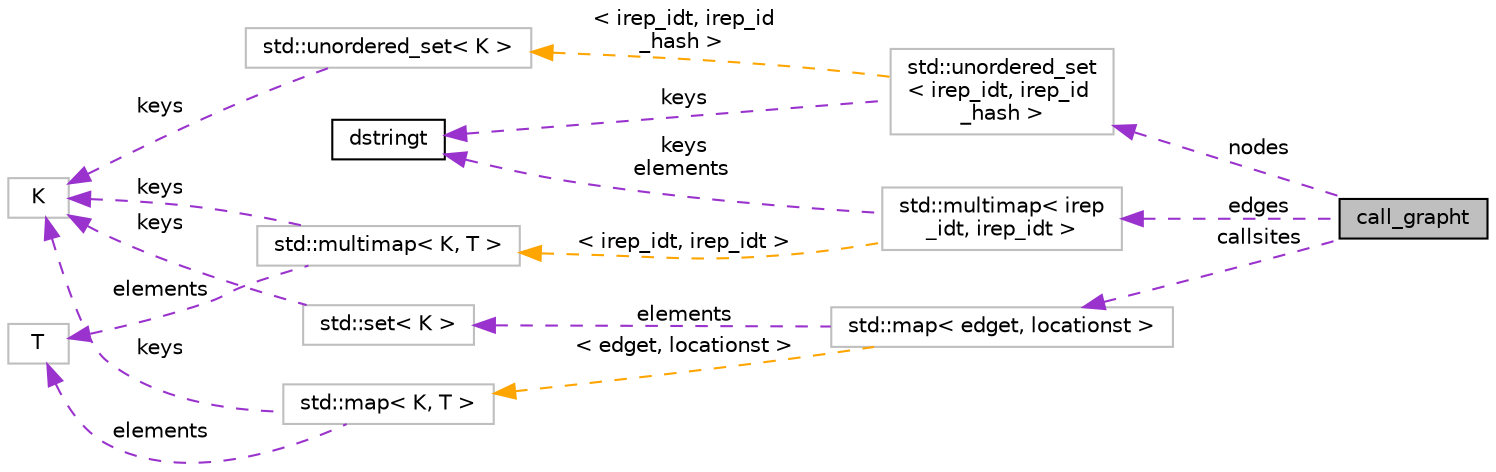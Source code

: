 digraph "call_grapht"
{
 // LATEX_PDF_SIZE
  bgcolor="transparent";
  edge [fontname="Helvetica",fontsize="10",labelfontname="Helvetica",labelfontsize="10"];
  node [fontname="Helvetica",fontsize="10",shape=record];
  rankdir="LR";
  Node1 [label="call_grapht",height=0.2,width=0.4,color="black", fillcolor="grey75", style="filled", fontcolor="black",tooltip="A call graph (https://en.wikipedia.org/wiki/Call_graph) for a GOTO model or GOTO functions collection..."];
  Node2 -> Node1 [dir="back",color="darkorchid3",fontsize="10",style="dashed",label=" edges" ,fontname="Helvetica"];
  Node2 [label="std::multimap\< irep\l_idt, irep_idt \>",height=0.2,width=0.4,color="grey75",tooltip=" "];
  Node3 -> Node2 [dir="back",color="darkorchid3",fontsize="10",style="dashed",label=" keys\nelements" ,fontname="Helvetica"];
  Node3 [label="dstringt",height=0.2,width=0.4,color="black",URL="$classdstringt.html",tooltip="dstringt has one field, an unsigned integer no which is an index into a static table of strings."];
  Node4 -> Node2 [dir="back",color="orange",fontsize="10",style="dashed",label=" \< irep_idt, irep_idt \>" ,fontname="Helvetica"];
  Node4 [label="std::multimap\< K, T \>",height=0.2,width=0.4,color="grey75",tooltip="STL class."];
  Node5 -> Node4 [dir="back",color="darkorchid3",fontsize="10",style="dashed",label=" keys" ,fontname="Helvetica"];
  Node5 [label="K",height=0.2,width=0.4,color="grey75",tooltip=" "];
  Node6 -> Node4 [dir="back",color="darkorchid3",fontsize="10",style="dashed",label=" elements" ,fontname="Helvetica"];
  Node6 [label="T",height=0.2,width=0.4,color="grey75",tooltip=" "];
  Node7 -> Node1 [dir="back",color="darkorchid3",fontsize="10",style="dashed",label=" callsites" ,fontname="Helvetica"];
  Node7 [label="std::map\< edget, locationst \>",height=0.2,width=0.4,color="grey75",tooltip=" "];
  Node8 -> Node7 [dir="back",color="darkorchid3",fontsize="10",style="dashed",label=" elements" ,fontname="Helvetica"];
  Node8 [label="std::set\< K \>",height=0.2,width=0.4,color="grey75",tooltip="STL class."];
  Node5 -> Node8 [dir="back",color="darkorchid3",fontsize="10",style="dashed",label=" keys" ,fontname="Helvetica"];
  Node9 -> Node7 [dir="back",color="orange",fontsize="10",style="dashed",label=" \< edget, locationst \>" ,fontname="Helvetica"];
  Node9 [label="std::map\< K, T \>",height=0.2,width=0.4,color="grey75",tooltip="STL class."];
  Node5 -> Node9 [dir="back",color="darkorchid3",fontsize="10",style="dashed",label=" keys" ,fontname="Helvetica"];
  Node6 -> Node9 [dir="back",color="darkorchid3",fontsize="10",style="dashed",label=" elements" ,fontname="Helvetica"];
  Node10 -> Node1 [dir="back",color="darkorchid3",fontsize="10",style="dashed",label=" nodes" ,fontname="Helvetica"];
  Node10 [label="std::unordered_set\l\< irep_idt, irep_id\l_hash \>",height=0.2,width=0.4,color="grey75",tooltip=" "];
  Node3 -> Node10 [dir="back",color="darkorchid3",fontsize="10",style="dashed",label=" keys" ,fontname="Helvetica"];
  Node11 -> Node10 [dir="back",color="orange",fontsize="10",style="dashed",label=" \< irep_idt, irep_id\l_hash \>" ,fontname="Helvetica"];
  Node11 [label="std::unordered_set\< K \>",height=0.2,width=0.4,color="grey75",tooltip="STL class."];
  Node5 -> Node11 [dir="back",color="darkorchid3",fontsize="10",style="dashed",label=" keys" ,fontname="Helvetica"];
}
